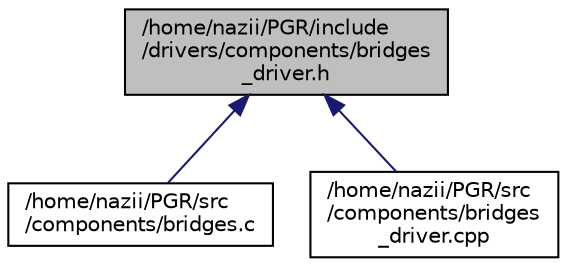 digraph "/home/nazii/PGR/include/drivers/components/bridges_driver.h"
{
  edge [fontname="Helvetica",fontsize="10",labelfontname="Helvetica",labelfontsize="10"];
  node [fontname="Helvetica",fontsize="10",shape=record];
  Node6 [label="/home/nazii/PGR/include\l/drivers/components/bridges\l_driver.h",height=0.2,width=0.4,color="black", fillcolor="grey75", style="filled", fontcolor="black"];
  Node6 -> Node7 [dir="back",color="midnightblue",fontsize="10",style="solid",fontname="Helvetica"];
  Node7 [label="/home/nazii/PGR/src\l/components/bridges.c",height=0.2,width=0.4,color="black", fillcolor="white", style="filled",URL="$bridges_8c.html",tooltip="Connecting code with postgres. "];
  Node6 -> Node8 [dir="back",color="midnightblue",fontsize="10",style="solid",fontname="Helvetica"];
  Node8 [label="/home/nazii/PGR/src\l/components/bridges\l_driver.cpp",height=0.2,width=0.4,color="black", fillcolor="white", style="filled",URL="$bridges__driver_8cpp.html"];
}
